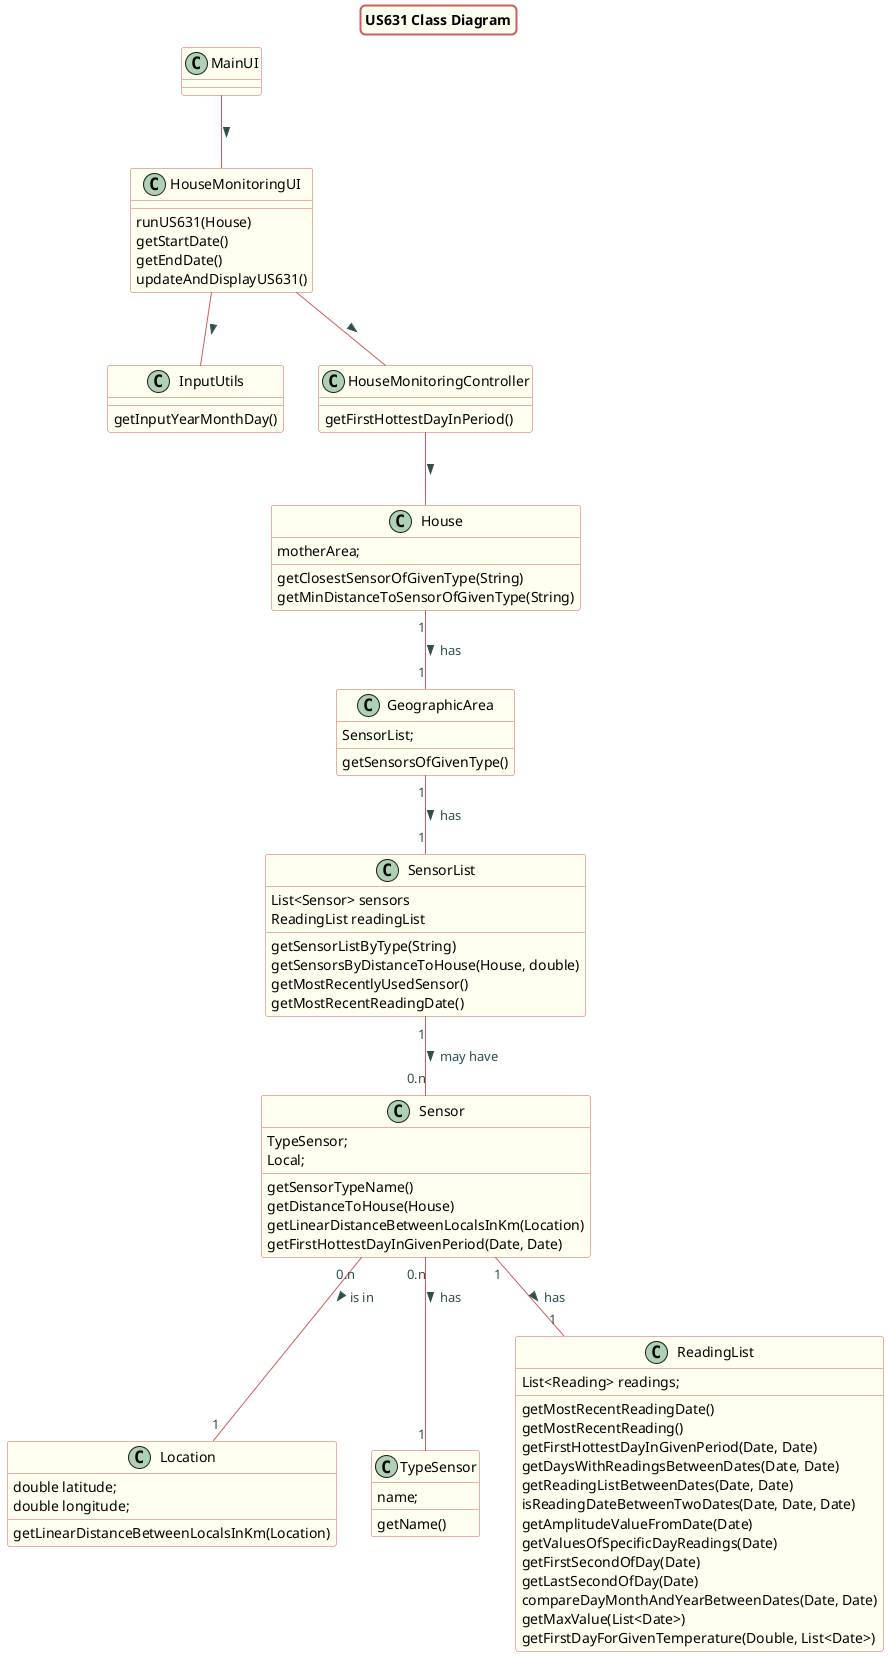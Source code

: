 @startuml
title US631 Class Diagram

skinparam titleBorderRoundCorner 10
skinparam titleBorderThickness 2
skinparam titleBorderColor indianred
skinparam titleBackgroundColor ivory
skinparam FontName verdana

skinparam class {
 	BorderColor indianred
 	BackgroundColor indianred
 	BackgroundColor ivory
    roundcorner 10
    ArrowFontName Verdana
    ArrowColor indianred
    ArrowFontColor darkslategrey
 }

class House
MainUI -- HouseMonitoringUI : >
HouseMonitoringUI -- InputUtils : >
HouseMonitoringUI -- HouseMonitoringController : >
HouseMonitoringController -- House : >
House "1" -- "1" GeographicArea : has >
GeographicArea "1" -- "1" SensorList : has >
SensorList"1" -- "0.n" Sensor : may have >
Sensor "0.n" -- "1" Location: is in >
Sensor "0.n" -- "1" TypeSensor: has >
Sensor "1" -- "1" ReadingList: has >


class HouseMonitoringUI {
runUS631(House)
getStartDate()
getEndDate()
updateAndDisplayUS631()
}

class InputUtils{
getInputYearMonthDay()
}

class HouseMonitoringController {
getFirstHottestDayInPeriod()

}

class House{
motherArea;

getClosestSensorOfGivenType(String)
getMinDistanceToSensorOfGivenType(String)
}

class GeographicArea{
SensorList;

getSensorsOfGivenType()
}

class SensorList{
List<Sensor> sensors
ReadingList readingList

getSensorListByType(String)
getSensorsByDistanceToHouse(House, double)
getMostRecentlyUsedSensor()
getMostRecentReadingDate()
}

class Sensor{
TypeSensor;
Local;

getSensorTypeName()
getDistanceToHouse(House)
getLinearDistanceBetweenLocalsInKm(Location)
getFirstHottestDayInGivenPeriod(Date, Date)
}

class TypeSensor{
name;

getName()
}



class Location{
double latitude;
double longitude;

getLinearDistanceBetweenLocalsInKm(Location)
}

class ReadingList{
List<Reading> readings;

getMostRecentReadingDate()
getMostRecentReading()
getFirstHottestDayInGivenPeriod(Date, Date)
getDaysWithReadingsBetweenDates(Date, Date)
getReadingListBetweenDates(Date, Date)
isReadingDateBetweenTwoDates(Date, Date, Date)
getAmplitudeValueFromDate(Date)
getValuesOfSpecificDayReadings(Date)
getFirstSecondOfDay(Date)
getLastSecondOfDay(Date)
compareDayMonthAndYearBetweenDates(Date, Date)
getMaxValue(List<Date>)
getFirstDayForGivenTemperature(Double, List<Date>)

}

@enduml